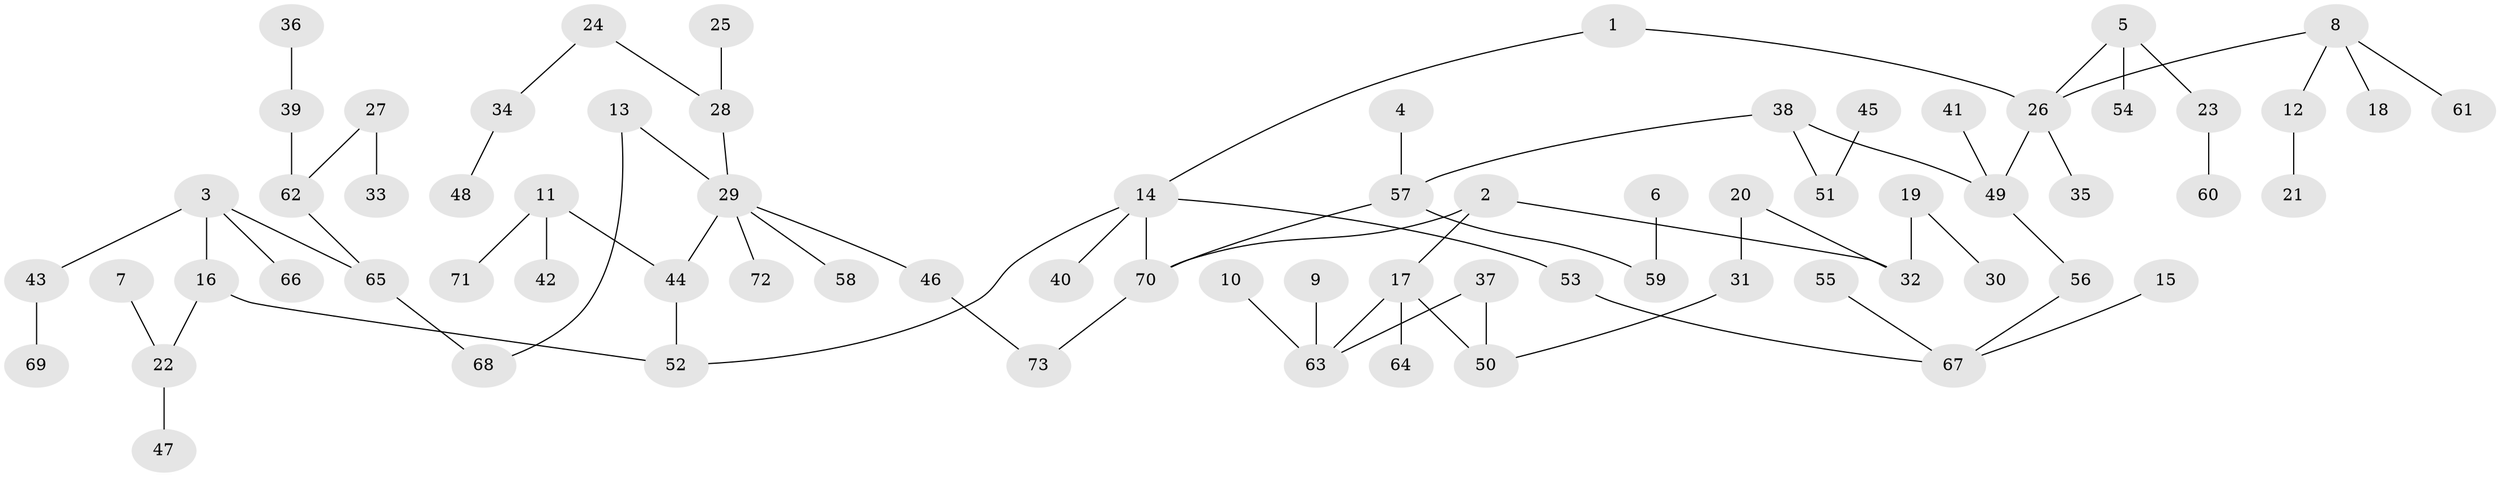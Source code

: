 // original degree distribution, {1: 0.4794520547945205, 7: 0.0136986301369863, 2: 0.2671232876712329, 6: 0.0136986301369863, 5: 0.0547945205479452, 3: 0.0821917808219178, 4: 0.08904109589041095}
// Generated by graph-tools (version 1.1) at 2025/00/03/09/25 03:00:57]
// undirected, 73 vertices, 78 edges
graph export_dot {
graph [start="1"]
  node [color=gray90,style=filled];
  1;
  2;
  3;
  4;
  5;
  6;
  7;
  8;
  9;
  10;
  11;
  12;
  13;
  14;
  15;
  16;
  17;
  18;
  19;
  20;
  21;
  22;
  23;
  24;
  25;
  26;
  27;
  28;
  29;
  30;
  31;
  32;
  33;
  34;
  35;
  36;
  37;
  38;
  39;
  40;
  41;
  42;
  43;
  44;
  45;
  46;
  47;
  48;
  49;
  50;
  51;
  52;
  53;
  54;
  55;
  56;
  57;
  58;
  59;
  60;
  61;
  62;
  63;
  64;
  65;
  66;
  67;
  68;
  69;
  70;
  71;
  72;
  73;
  1 -- 14 [weight=1.0];
  1 -- 26 [weight=1.0];
  2 -- 17 [weight=1.0];
  2 -- 32 [weight=1.0];
  2 -- 70 [weight=1.0];
  3 -- 16 [weight=1.0];
  3 -- 43 [weight=1.0];
  3 -- 65 [weight=1.0];
  3 -- 66 [weight=1.0];
  4 -- 57 [weight=1.0];
  5 -- 23 [weight=1.0];
  5 -- 26 [weight=1.0];
  5 -- 54 [weight=1.0];
  6 -- 59 [weight=1.0];
  7 -- 22 [weight=1.0];
  8 -- 12 [weight=1.0];
  8 -- 18 [weight=1.0];
  8 -- 26 [weight=1.0];
  8 -- 61 [weight=1.0];
  9 -- 63 [weight=1.0];
  10 -- 63 [weight=1.0];
  11 -- 42 [weight=1.0];
  11 -- 44 [weight=1.0];
  11 -- 71 [weight=1.0];
  12 -- 21 [weight=1.0];
  13 -- 29 [weight=1.0];
  13 -- 68 [weight=1.0];
  14 -- 40 [weight=1.0];
  14 -- 52 [weight=1.0];
  14 -- 53 [weight=1.0];
  14 -- 70 [weight=1.0];
  15 -- 67 [weight=1.0];
  16 -- 22 [weight=1.0];
  16 -- 52 [weight=1.0];
  17 -- 50 [weight=1.0];
  17 -- 63 [weight=1.0];
  17 -- 64 [weight=1.0];
  19 -- 30 [weight=1.0];
  19 -- 32 [weight=1.0];
  20 -- 31 [weight=1.0];
  20 -- 32 [weight=1.0];
  22 -- 47 [weight=1.0];
  23 -- 60 [weight=1.0];
  24 -- 28 [weight=1.0];
  24 -- 34 [weight=1.0];
  25 -- 28 [weight=1.0];
  26 -- 35 [weight=1.0];
  26 -- 49 [weight=1.0];
  27 -- 33 [weight=1.0];
  27 -- 62 [weight=1.0];
  28 -- 29 [weight=1.0];
  29 -- 44 [weight=1.0];
  29 -- 46 [weight=1.0];
  29 -- 58 [weight=1.0];
  29 -- 72 [weight=1.0];
  31 -- 50 [weight=1.0];
  34 -- 48 [weight=1.0];
  36 -- 39 [weight=1.0];
  37 -- 50 [weight=1.0];
  37 -- 63 [weight=1.0];
  38 -- 49 [weight=1.0];
  38 -- 51 [weight=1.0];
  38 -- 57 [weight=1.0];
  39 -- 62 [weight=1.0];
  41 -- 49 [weight=1.0];
  43 -- 69 [weight=1.0];
  44 -- 52 [weight=1.0];
  45 -- 51 [weight=1.0];
  46 -- 73 [weight=1.0];
  49 -- 56 [weight=1.0];
  53 -- 67 [weight=1.0];
  55 -- 67 [weight=1.0];
  56 -- 67 [weight=1.0];
  57 -- 59 [weight=1.0];
  57 -- 70 [weight=1.0];
  62 -- 65 [weight=1.0];
  65 -- 68 [weight=1.0];
  70 -- 73 [weight=1.0];
}
